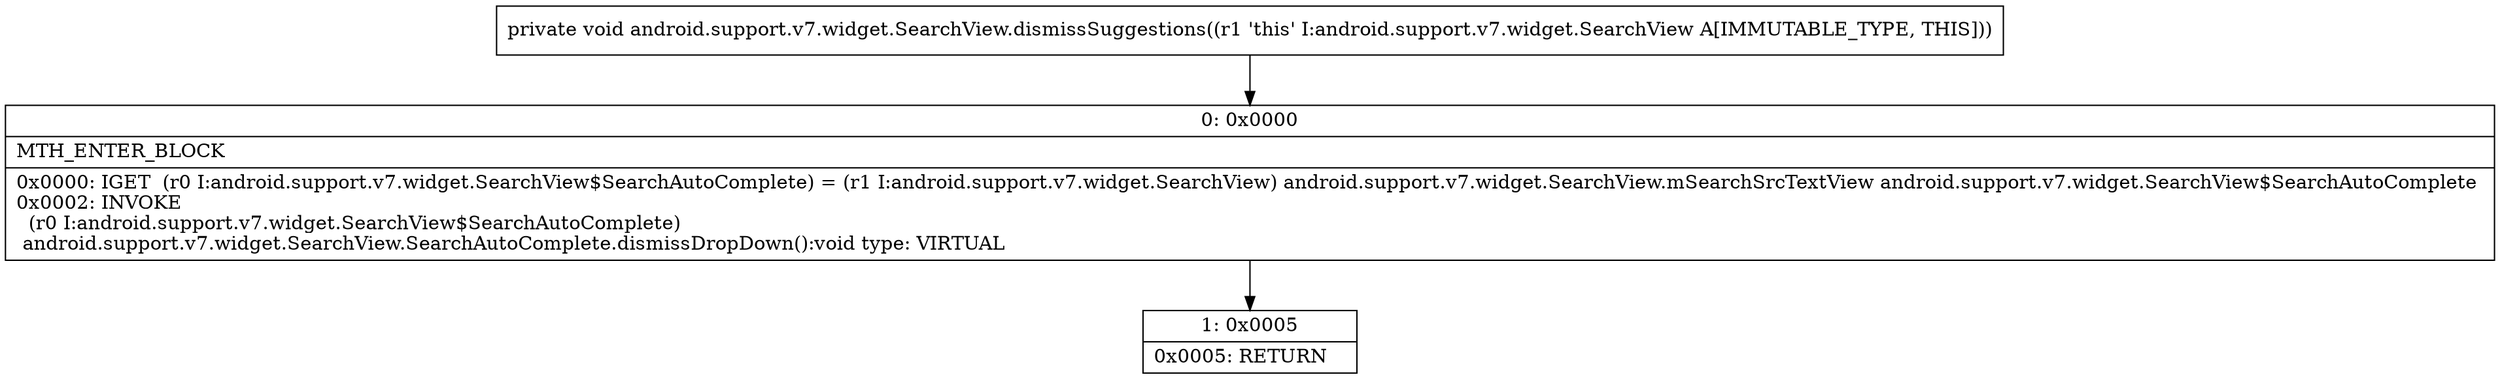 digraph "CFG forandroid.support.v7.widget.SearchView.dismissSuggestions()V" {
Node_0 [shape=record,label="{0\:\ 0x0000|MTH_ENTER_BLOCK\l|0x0000: IGET  (r0 I:android.support.v7.widget.SearchView$SearchAutoComplete) = (r1 I:android.support.v7.widget.SearchView) android.support.v7.widget.SearchView.mSearchSrcTextView android.support.v7.widget.SearchView$SearchAutoComplete \l0x0002: INVOKE  \l  (r0 I:android.support.v7.widget.SearchView$SearchAutoComplete)\l android.support.v7.widget.SearchView.SearchAutoComplete.dismissDropDown():void type: VIRTUAL \l}"];
Node_1 [shape=record,label="{1\:\ 0x0005|0x0005: RETURN   \l}"];
MethodNode[shape=record,label="{private void android.support.v7.widget.SearchView.dismissSuggestions((r1 'this' I:android.support.v7.widget.SearchView A[IMMUTABLE_TYPE, THIS])) }"];
MethodNode -> Node_0;
Node_0 -> Node_1;
}

